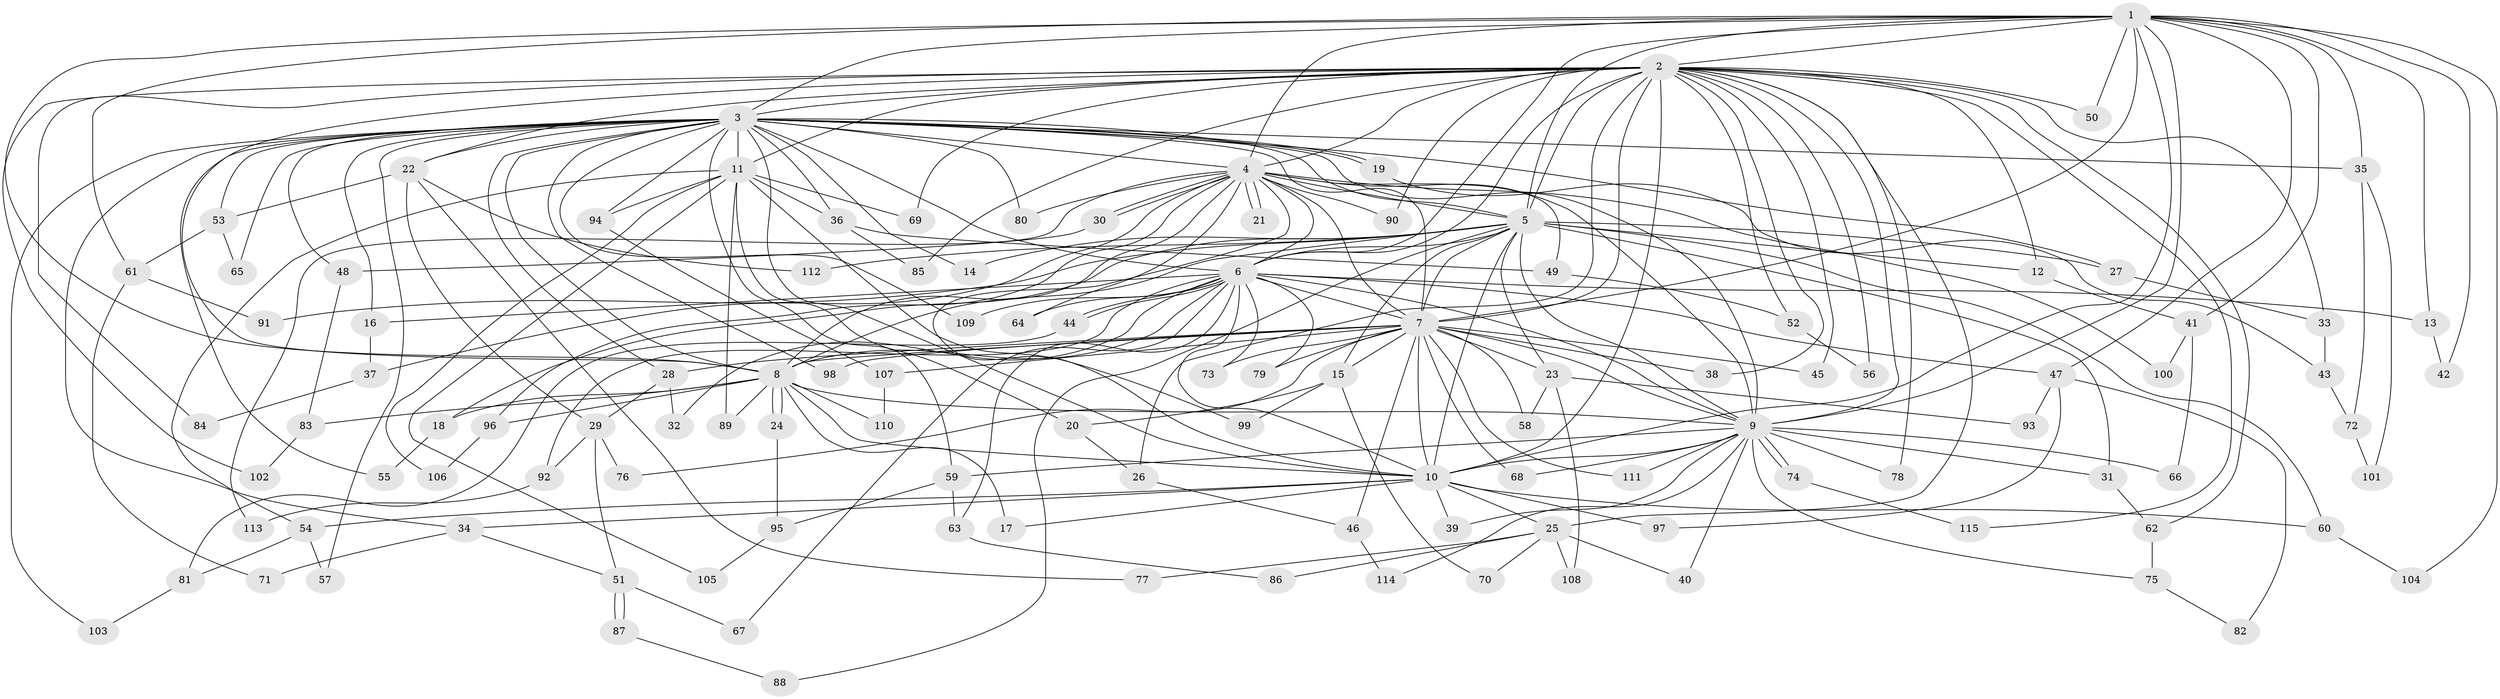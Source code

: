 // coarse degree distribution, {23: 0.012048192771084338, 24: 0.012048192771084338, 34: 0.012048192771084338, 18: 0.012048192771084338, 25: 0.012048192771084338, 13: 0.012048192771084338, 17: 0.012048192771084338, 11: 0.012048192771084338, 5: 0.07228915662650602, 1: 0.024096385542168676, 3: 0.1927710843373494, 2: 0.4578313253012048, 4: 0.14457831325301204, 7: 0.012048192771084338}
// Generated by graph-tools (version 1.1) at 2025/23/03/03/25 07:23:41]
// undirected, 115 vertices, 255 edges
graph export_dot {
graph [start="1"]
  node [color=gray90,style=filled];
  1;
  2;
  3;
  4;
  5;
  6;
  7;
  8;
  9;
  10;
  11;
  12;
  13;
  14;
  15;
  16;
  17;
  18;
  19;
  20;
  21;
  22;
  23;
  24;
  25;
  26;
  27;
  28;
  29;
  30;
  31;
  32;
  33;
  34;
  35;
  36;
  37;
  38;
  39;
  40;
  41;
  42;
  43;
  44;
  45;
  46;
  47;
  48;
  49;
  50;
  51;
  52;
  53;
  54;
  55;
  56;
  57;
  58;
  59;
  60;
  61;
  62;
  63;
  64;
  65;
  66;
  67;
  68;
  69;
  70;
  71;
  72;
  73;
  74;
  75;
  76;
  77;
  78;
  79;
  80;
  81;
  82;
  83;
  84;
  85;
  86;
  87;
  88;
  89;
  90;
  91;
  92;
  93;
  94;
  95;
  96;
  97;
  98;
  99;
  100;
  101;
  102;
  103;
  104;
  105;
  106;
  107;
  108;
  109;
  110;
  111;
  112;
  113;
  114;
  115;
  1 -- 2;
  1 -- 3;
  1 -- 4;
  1 -- 5;
  1 -- 6;
  1 -- 7;
  1 -- 8;
  1 -- 9;
  1 -- 10;
  1 -- 13;
  1 -- 35;
  1 -- 41;
  1 -- 42;
  1 -- 47;
  1 -- 50;
  1 -- 61;
  1 -- 104;
  2 -- 3;
  2 -- 4;
  2 -- 5;
  2 -- 6;
  2 -- 7;
  2 -- 8;
  2 -- 9;
  2 -- 10;
  2 -- 11;
  2 -- 12;
  2 -- 22;
  2 -- 25;
  2 -- 26;
  2 -- 33;
  2 -- 38;
  2 -- 45;
  2 -- 50;
  2 -- 52;
  2 -- 56;
  2 -- 62;
  2 -- 69;
  2 -- 78;
  2 -- 84;
  2 -- 85;
  2 -- 90;
  2 -- 102;
  2 -- 115;
  3 -- 4;
  3 -- 5;
  3 -- 6;
  3 -- 7;
  3 -- 8;
  3 -- 9;
  3 -- 10;
  3 -- 11;
  3 -- 14;
  3 -- 16;
  3 -- 19;
  3 -- 19;
  3 -- 22;
  3 -- 27;
  3 -- 28;
  3 -- 34;
  3 -- 35;
  3 -- 36;
  3 -- 48;
  3 -- 53;
  3 -- 55;
  3 -- 57;
  3 -- 59;
  3 -- 65;
  3 -- 80;
  3 -- 94;
  3 -- 98;
  3 -- 103;
  3 -- 109;
  4 -- 5;
  4 -- 6;
  4 -- 7;
  4 -- 8;
  4 -- 9;
  4 -- 10;
  4 -- 21;
  4 -- 21;
  4 -- 30;
  4 -- 30;
  4 -- 37;
  4 -- 49;
  4 -- 64;
  4 -- 80;
  4 -- 90;
  4 -- 96;
  4 -- 100;
  4 -- 113;
  5 -- 6;
  5 -- 7;
  5 -- 8;
  5 -- 9;
  5 -- 10;
  5 -- 12;
  5 -- 14;
  5 -- 15;
  5 -- 18;
  5 -- 23;
  5 -- 27;
  5 -- 31;
  5 -- 60;
  5 -- 88;
  5 -- 91;
  5 -- 112;
  6 -- 7;
  6 -- 8;
  6 -- 9;
  6 -- 10;
  6 -- 13;
  6 -- 16;
  6 -- 32;
  6 -- 44;
  6 -- 44;
  6 -- 47;
  6 -- 63;
  6 -- 64;
  6 -- 67;
  6 -- 73;
  6 -- 79;
  6 -- 92;
  6 -- 109;
  7 -- 8;
  7 -- 9;
  7 -- 10;
  7 -- 15;
  7 -- 23;
  7 -- 28;
  7 -- 38;
  7 -- 45;
  7 -- 46;
  7 -- 58;
  7 -- 68;
  7 -- 73;
  7 -- 76;
  7 -- 79;
  7 -- 98;
  7 -- 107;
  7 -- 111;
  8 -- 9;
  8 -- 10;
  8 -- 17;
  8 -- 18;
  8 -- 24;
  8 -- 24;
  8 -- 83;
  8 -- 89;
  8 -- 96;
  8 -- 110;
  9 -- 10;
  9 -- 31;
  9 -- 39;
  9 -- 40;
  9 -- 59;
  9 -- 66;
  9 -- 68;
  9 -- 74;
  9 -- 74;
  9 -- 75;
  9 -- 78;
  9 -- 111;
  9 -- 114;
  10 -- 17;
  10 -- 25;
  10 -- 34;
  10 -- 39;
  10 -- 54;
  10 -- 60;
  10 -- 97;
  11 -- 20;
  11 -- 36;
  11 -- 54;
  11 -- 69;
  11 -- 89;
  11 -- 94;
  11 -- 99;
  11 -- 105;
  11 -- 106;
  12 -- 41;
  13 -- 42;
  15 -- 20;
  15 -- 70;
  15 -- 99;
  16 -- 37;
  18 -- 55;
  19 -- 43;
  20 -- 26;
  22 -- 29;
  22 -- 53;
  22 -- 77;
  22 -- 112;
  23 -- 58;
  23 -- 93;
  23 -- 108;
  24 -- 95;
  25 -- 40;
  25 -- 70;
  25 -- 77;
  25 -- 86;
  25 -- 108;
  26 -- 46;
  27 -- 33;
  28 -- 29;
  28 -- 32;
  29 -- 51;
  29 -- 76;
  29 -- 92;
  30 -- 48;
  31 -- 62;
  33 -- 43;
  34 -- 51;
  34 -- 71;
  35 -- 72;
  35 -- 101;
  36 -- 49;
  36 -- 85;
  37 -- 84;
  41 -- 66;
  41 -- 100;
  43 -- 72;
  44 -- 81;
  46 -- 114;
  47 -- 82;
  47 -- 93;
  47 -- 97;
  48 -- 83;
  49 -- 52;
  51 -- 67;
  51 -- 87;
  51 -- 87;
  52 -- 56;
  53 -- 61;
  53 -- 65;
  54 -- 57;
  54 -- 81;
  59 -- 63;
  59 -- 95;
  60 -- 104;
  61 -- 71;
  61 -- 91;
  62 -- 75;
  63 -- 86;
  72 -- 101;
  74 -- 115;
  75 -- 82;
  81 -- 103;
  83 -- 102;
  87 -- 88;
  92 -- 113;
  94 -- 107;
  95 -- 105;
  96 -- 106;
  107 -- 110;
}
